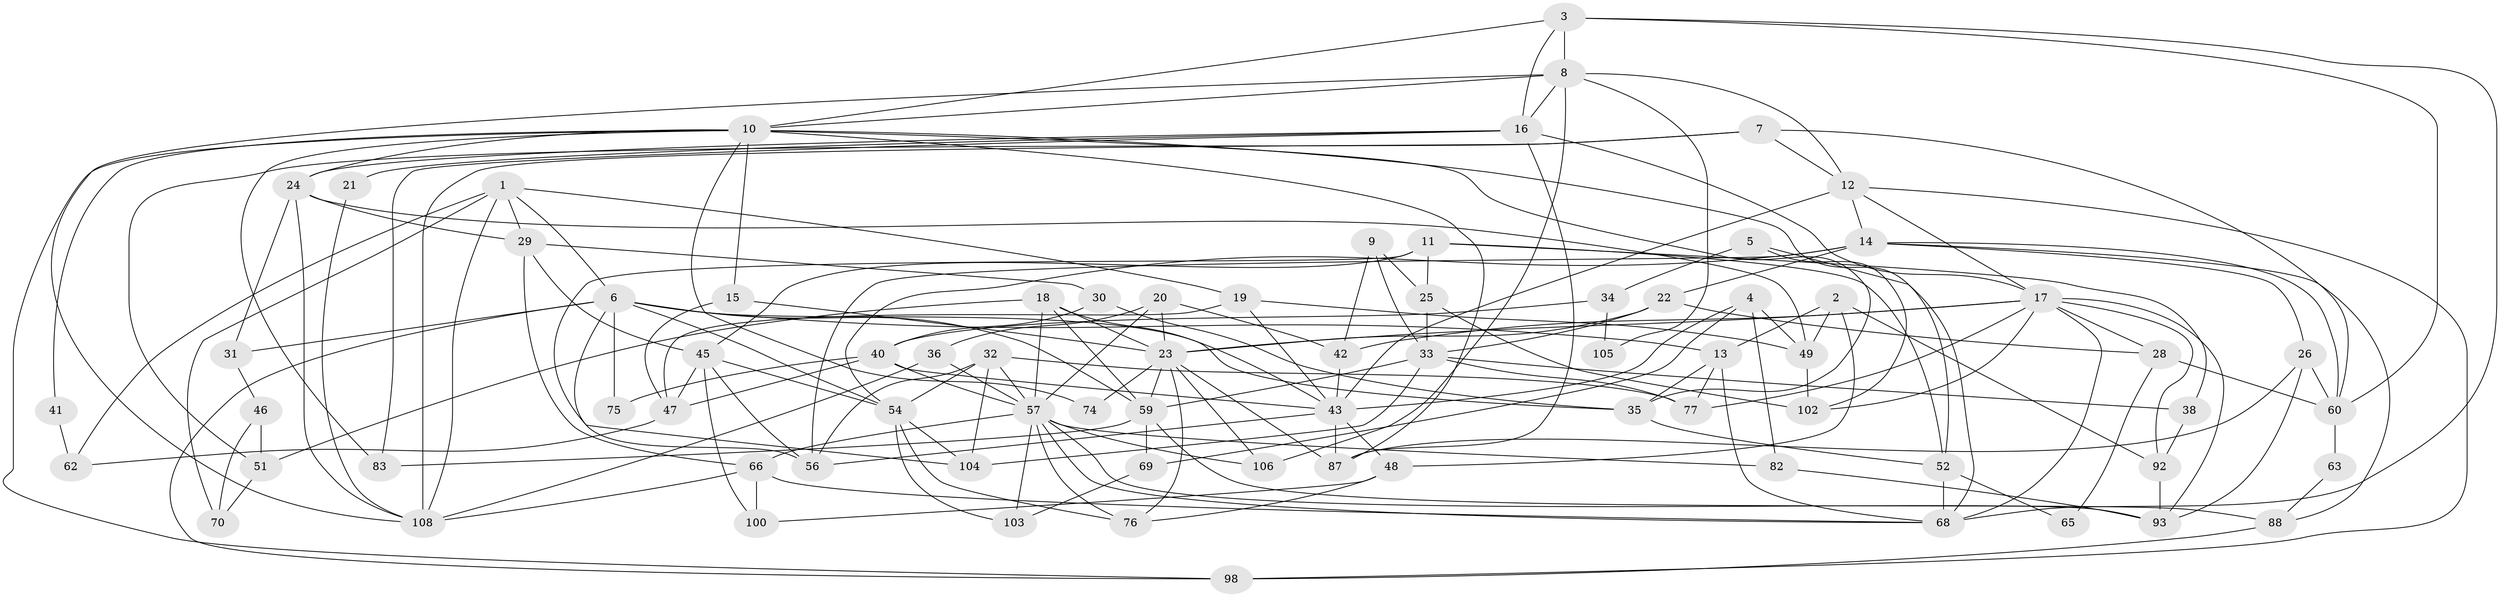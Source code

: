 // original degree distribution, {6: 0.09009009009009009, 4: 0.27927927927927926, 5: 0.16216216216216217, 3: 0.3153153153153153, 7: 0.04504504504504504, 2: 0.0990990990990991, 8: 0.009009009009009009}
// Generated by graph-tools (version 1.1) at 2025/18/03/04/25 18:18:34]
// undirected, 77 vertices, 182 edges
graph export_dot {
graph [start="1"]
  node [color=gray90,style=filled];
  1;
  2;
  3;
  4;
  5;
  6 [super="+37"];
  7 [super="+44"];
  8 [super="+55"];
  9;
  10 [super="+86"];
  11;
  12;
  13 [super="+79"];
  14;
  15;
  16 [super="+91"];
  17 [super="+99"];
  18;
  19;
  20;
  21;
  22 [super="+67+27+73"];
  23 [super="+94+61"];
  24 [super="+72"];
  25;
  26;
  28;
  29 [super="+53"];
  30;
  31;
  32 [super="+39"];
  33 [super="+58"];
  34;
  35 [super="+85"];
  36;
  38;
  40;
  41;
  42 [super="+80"];
  43 [super="+50"];
  45 [super="+84"];
  46;
  47;
  48;
  49;
  51;
  52;
  54 [super="+97"];
  56 [super="+81"];
  57 [super="+64"];
  59 [super="+109"];
  60;
  62 [super="+101"];
  63;
  65;
  66;
  68 [super="+96"];
  69;
  70;
  74;
  75;
  76;
  77;
  82;
  83;
  87 [super="+90"];
  88;
  92;
  93;
  98;
  100;
  102;
  103;
  104;
  105;
  106;
  108;
  1 -- 6;
  1 -- 19;
  1 -- 62;
  1 -- 70;
  1 -- 108;
  1 -- 29;
  2 -- 92;
  2 -- 48;
  2 -- 49;
  2 -- 13;
  3 -- 60;
  3 -- 68;
  3 -- 10;
  3 -- 16;
  3 -- 8;
  4 -- 82;
  4 -- 49;
  4 -- 69;
  4 -- 43;
  5 -- 102;
  5 -- 34;
  5 -- 68;
  6 -- 31;
  6 -- 13;
  6 -- 75;
  6 -- 98;
  6 -- 35;
  6 -- 59;
  6 -- 56;
  6 -- 54;
  7 -- 108;
  7 -- 51;
  7 -- 12;
  7 -- 60;
  8 -- 108;
  8 -- 12;
  8 -- 105;
  8 -- 16;
  8 -- 106;
  8 -- 10;
  9 -- 25;
  9 -- 33;
  9 -- 42;
  10 -- 87;
  10 -- 15;
  10 -- 41;
  10 -- 74;
  10 -- 98;
  10 -- 35;
  10 -- 83;
  10 -- 52;
  10 -- 24;
  11 -- 25;
  11 -- 52;
  11 -- 38;
  11 -- 104;
  11 -- 45;
  12 -- 98;
  12 -- 43;
  12 -- 14;
  12 -- 17;
  13 -- 77;
  13 -- 35;
  13 -- 68;
  14 -- 88;
  14 -- 26;
  14 -- 54;
  14 -- 60;
  14 -- 22;
  14 -- 56;
  15 -- 47;
  15 -- 23;
  16 -- 17;
  16 -- 83;
  16 -- 21;
  16 -- 87;
  16 -- 24;
  17 -- 92;
  17 -- 93;
  17 -- 68;
  17 -- 102;
  17 -- 23 [weight=2];
  17 -- 42;
  17 -- 28;
  17 -- 77;
  18 -- 23;
  18 -- 51;
  18 -- 57;
  18 -- 59;
  18 -- 43;
  19 -- 47;
  19 -- 49;
  19 -- 43;
  20 -- 36;
  20 -- 42;
  20 -- 57;
  20 -- 23;
  21 -- 108;
  22 -- 28;
  22 -- 33 [weight=2];
  22 -- 23;
  23 -- 76;
  23 -- 87;
  23 -- 106 [weight=2];
  23 -- 74;
  23 -- 59;
  24 -- 108;
  24 -- 29;
  24 -- 31;
  24 -- 49;
  25 -- 102;
  25 -- 33;
  26 -- 93;
  26 -- 60;
  26 -- 87;
  28 -- 60;
  28 -- 65;
  29 -- 30;
  29 -- 45;
  29 -- 66;
  30 -- 40;
  30 -- 35;
  31 -- 46;
  32 -- 77;
  32 -- 104;
  32 -- 57;
  32 -- 56;
  32 -- 54;
  33 -- 77;
  33 -- 59 [weight=2];
  33 -- 38;
  33 -- 104;
  34 -- 40;
  34 -- 105;
  35 -- 52;
  36 -- 108;
  36 -- 57;
  38 -- 92;
  40 -- 57;
  40 -- 43;
  40 -- 47;
  40 -- 75;
  41 -- 62 [weight=2];
  42 -- 43;
  43 -- 87;
  43 -- 48;
  43 -- 56;
  45 -- 100;
  45 -- 56;
  45 -- 47;
  45 -- 54;
  46 -- 51;
  46 -- 70;
  47 -- 62;
  48 -- 100;
  48 -- 76;
  49 -- 102;
  51 -- 70;
  52 -- 68 [weight=2];
  52 -- 65;
  54 -- 104;
  54 -- 103;
  54 -- 76;
  57 -- 66;
  57 -- 103;
  57 -- 68;
  57 -- 106;
  57 -- 76;
  57 -- 82;
  57 -- 93;
  59 -- 88;
  59 -- 83;
  59 -- 69;
  60 -- 63;
  63 -- 88;
  66 -- 100;
  66 -- 108;
  66 -- 68;
  69 -- 103;
  82 -- 93;
  88 -- 98;
  92 -- 93;
}
